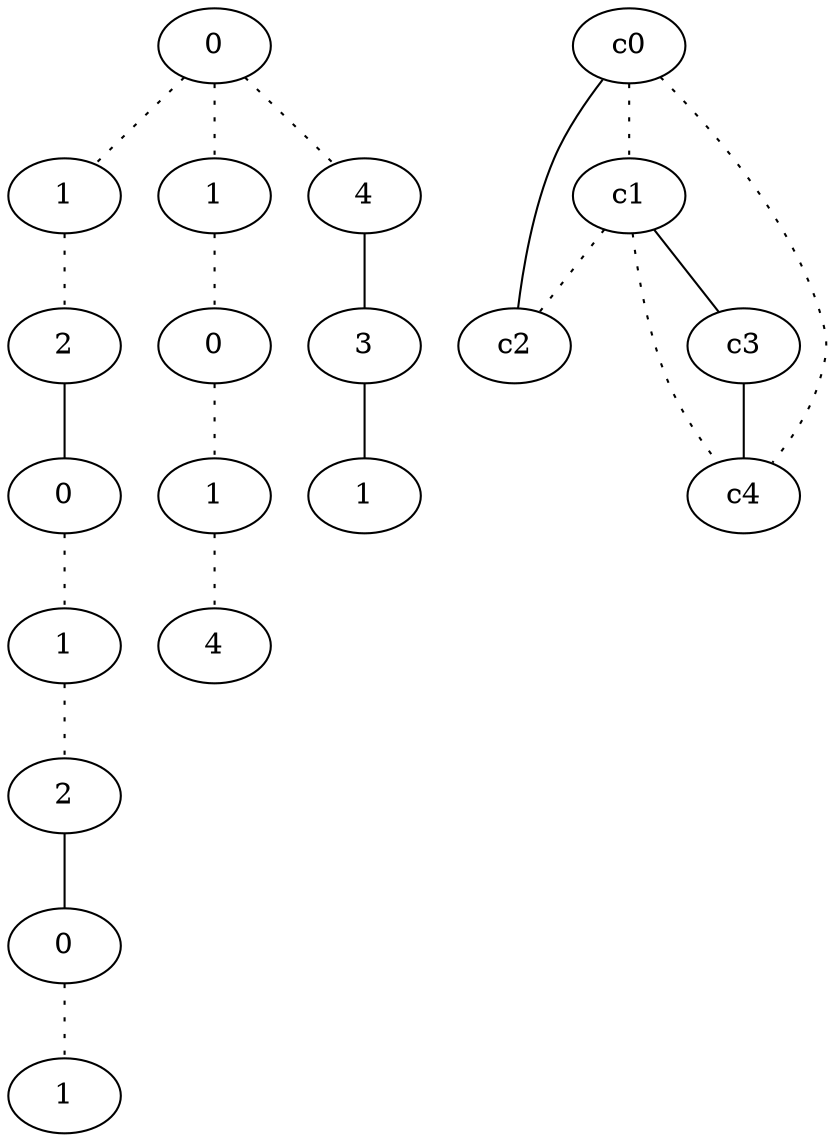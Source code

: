 graph {
a0[label=0];
a1[label=1];
a2[label=2];
a3[label=0];
a4[label=1];
a5[label=2];
a6[label=0];
a7[label=1];
a8[label=1];
a9[label=0];
a10[label=1];
a11[label=4];
a12[label=4];
a13[label=3];
a14[label=1];
a0 -- a1 [style=dotted];
a0 -- a8 [style=dotted];
a0 -- a12 [style=dotted];
a1 -- a2 [style=dotted];
a2 -- a3;
a3 -- a4 [style=dotted];
a4 -- a5 [style=dotted];
a5 -- a6;
a6 -- a7 [style=dotted];
a8 -- a9 [style=dotted];
a9 -- a10 [style=dotted];
a10 -- a11 [style=dotted];
a12 -- a13;
a13 -- a14;
c0 -- c1 [style=dotted];
c0 -- c2;
c0 -- c4 [style=dotted];
c1 -- c2 [style=dotted];
c1 -- c3;
c1 -- c4 [style=dotted];
c3 -- c4;
}
